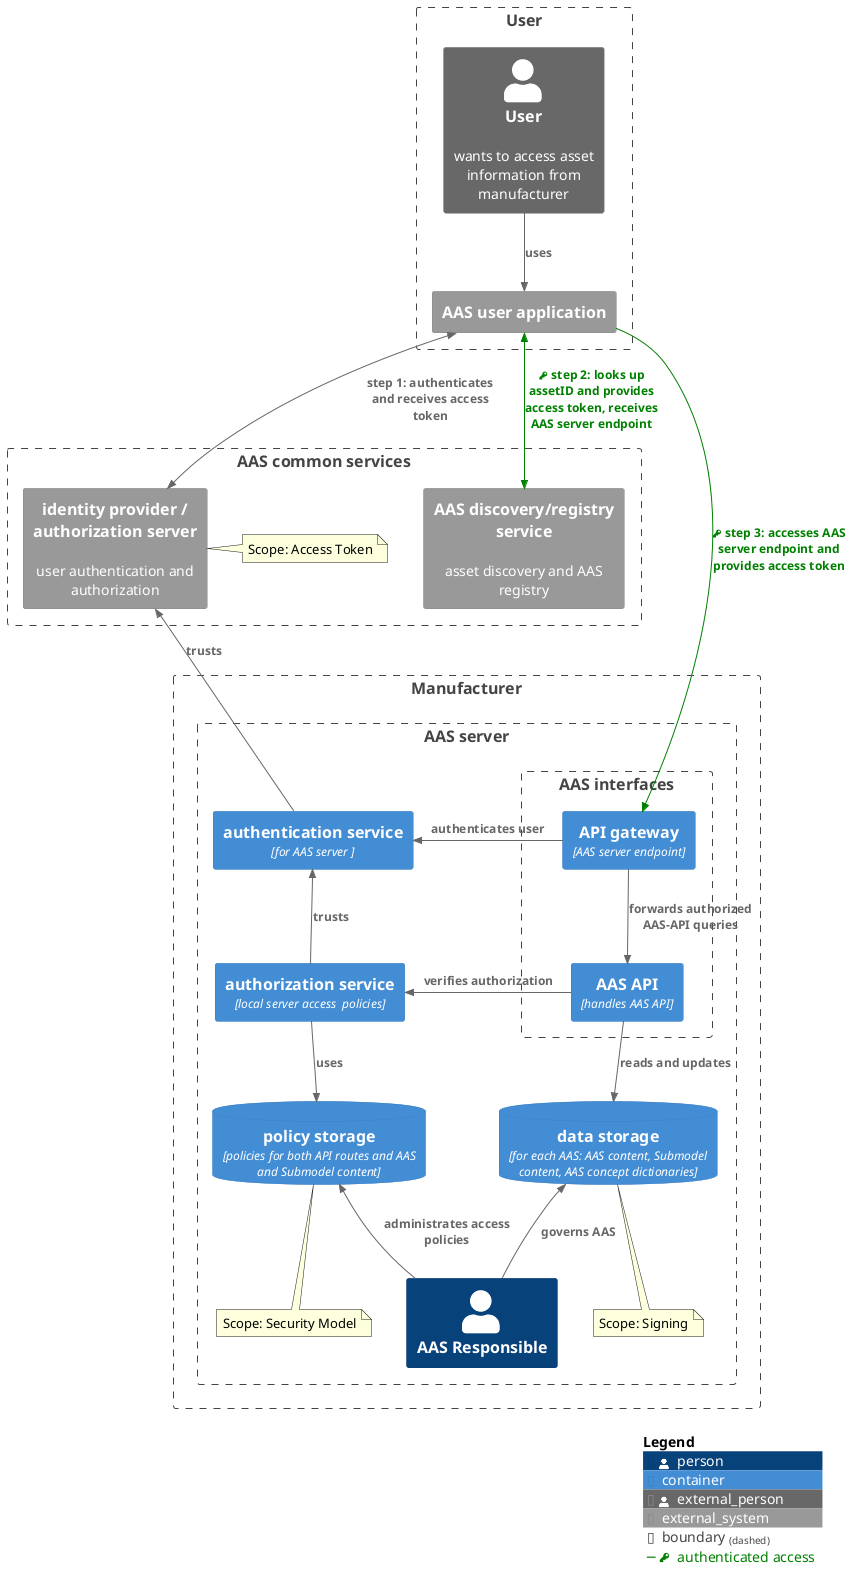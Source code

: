 @startuml
 
!include <c4/C4_Context.puml>  
!include <c4/C4_Container.puml>  
!include <c4/C4_Context.puml>  
!include <c4/C4_Component.puml>  
 
'ref http://plantuml.com/stdlib
!include <office/Users/user.puml>
!include <office/Users/mobile_user.puml>
 
'LAYOUT_TOP_DOWN()
'LAYOUT_AS_SKETCH()
LAYOUT_WITH_LEGEND()
 
AddElementTag("system_boundary", $shape=RoundedBoxShape(), $bgColor="lightBlue")
 
AddRelTag("authenticated access", $textColor="green", $lineColor="green", $sprite="&key")
 
Boundary(c_system, "AAS common services") {
    System_Ext(ade_idp, identity provider / authorization server, "user authentication and authorization")
    note left: Scope: Access Token
    System_Ext(ade_registry, AAS discovery/registry service, "asset discovery and AAS registry")
}
 
Boundary(u_system, "User") {
    Person_Ext(user  , User , "wants to access asset information from manufacturer" )
    System_Ext(user_app, "AAS user application")
    Rel(user, user_app, "uses")
    BiRel(user_app, ade_idp, "step 1: authenticates and receives access token")
    BiRel(user_app, ade_registry, "step 2: looks up assetID and provides access token, receives AAS server endpoint", $tags="authenticated access")
 
}
 
Boundary(m_system, "Manufacturer") {
'    Person(m_admin  , AAS Responsible, "" )
'   SystemDb(aasx_package, AASX package, "")
    
    Boundary(AAS_server, "AAS server") {
        Boundary(AAS_interfaces, "AAS interfaces") {
            Container(api_gw, API gateway, "AAS server endpoint")
            Container(rest_service, AAS API, "handles AAS API")
'            Container(aas_service, AAS service, "access to AAS instance data, enforce AAS policies")
'            Rel(rest_service, aas_service, "handles AAS API operations")
            Rel_D(api_gw, rest_service, "forwards authorized AAS-API queries")
        }
        
        Container(authn, authentication service, "for AAS server ")
        Rel_R(api_gw, authn, "authenticates user")
        Rel_U(authn, ade_idp, "trusts")
 
        ContainerDb(asset_data_storage, data storage, "for each AAS: AAS content, Submodel content, AAS concept dictionaries")
        note bottom: Scope: Signing
'        Rel_D(aas_service, asset_data_storage, "updates")
         Rel_D(rest_service, asset_data_storage, "reads and updates")
 
        Container(authz_serv, authorization service, "local server access  policies")
        ContainerDb(access_policy_storage, policy storage, "policies for both API routes and AAS and Submodel content")
        note bottom: Scope: Security Model

        Rel_R(rest_service, authz_serv, "verifies authorization")
        Rel_U(authz_serv, authn, "trusts")
        Rel_D(authz_serv, access_policy_storage, "uses")

'        Container(aasx_impex, AASX import and export, "")
'        BiRel(aasx_impex, aasx_package, "imports/exports AASX package ensuring encryption and signing")
'        BiRel_L(aasx_impex, aas_service, "import/export")
'        Rel(m_admin, aasx_impex, "triggers AASX import/export")
 
        Person(m_admin  , AAS Responsible, "" )
        Rel_U(m_admin, access_policy_storage, "administrates access policies")
'        Rel_L(m_admin, authz_serv, "administrates server access policies")
 
'        Container(audit, audit log service, "")
'        Lay_D(asset_data_storage, audit)
       
    }

'    Person(m_responsible  , AAS responsible, "" )
     Rel_U(m_admin, asset_data_storage, "governs AAS")
'    Rel_L(m_responsible, m_admin, "advises")
}
 
' manufacturer activities
 
' user activities
Rel(user_app, api_gw, "step 3: accesses AAS server endpoint and provides access token", $tags="authenticated access")


SHOW_LEGEND()
@enduml
